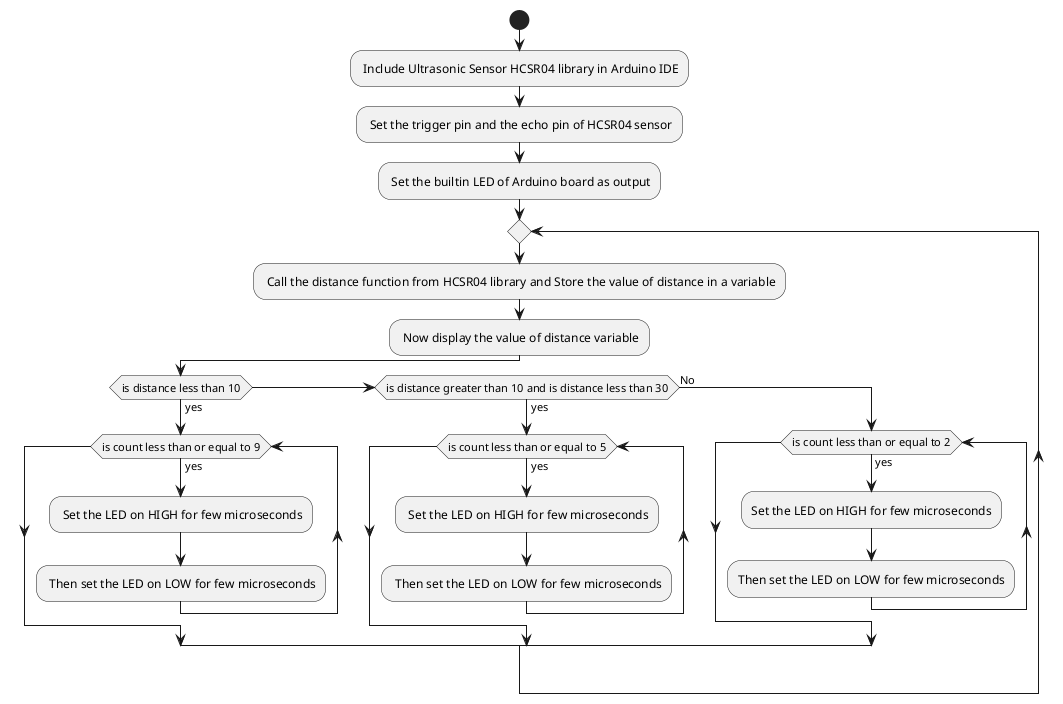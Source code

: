 @startuml

start

: Include Ultrasonic Sensor HCSR04 library in Arduino IDE;
: Set the trigger pin and the echo pin of HCSR04 sensor;
: Set the builtin LED of Arduino board as output;

repeat
: Call the distance function from HCSR04 library and Store the value of distance in a variable;
: Now display the value of distance variable;

if (is distance less than 10) then (yes)
    while(is count less than or equal to 9) is (yes)
        : Set the LED on HIGH for few microseconds;
        : Then set the LED on LOW for few microseconds;
    end while

elseif (is distance greater than 10 and is distance less than 30) then (yes)
    while(is count less than or equal to 5) is (yes)
        : Set the LED on HIGH for few microseconds;
        : Then set the LED on LOW for few microseconds;
    end while

else (No)
    while (is count less than or equal to 2) is (yes)
        :Set the LED on HIGH for few microseconds;
        :Then set the LED on LOW for few microseconds;
    end while
endif

repeat while

@enduml